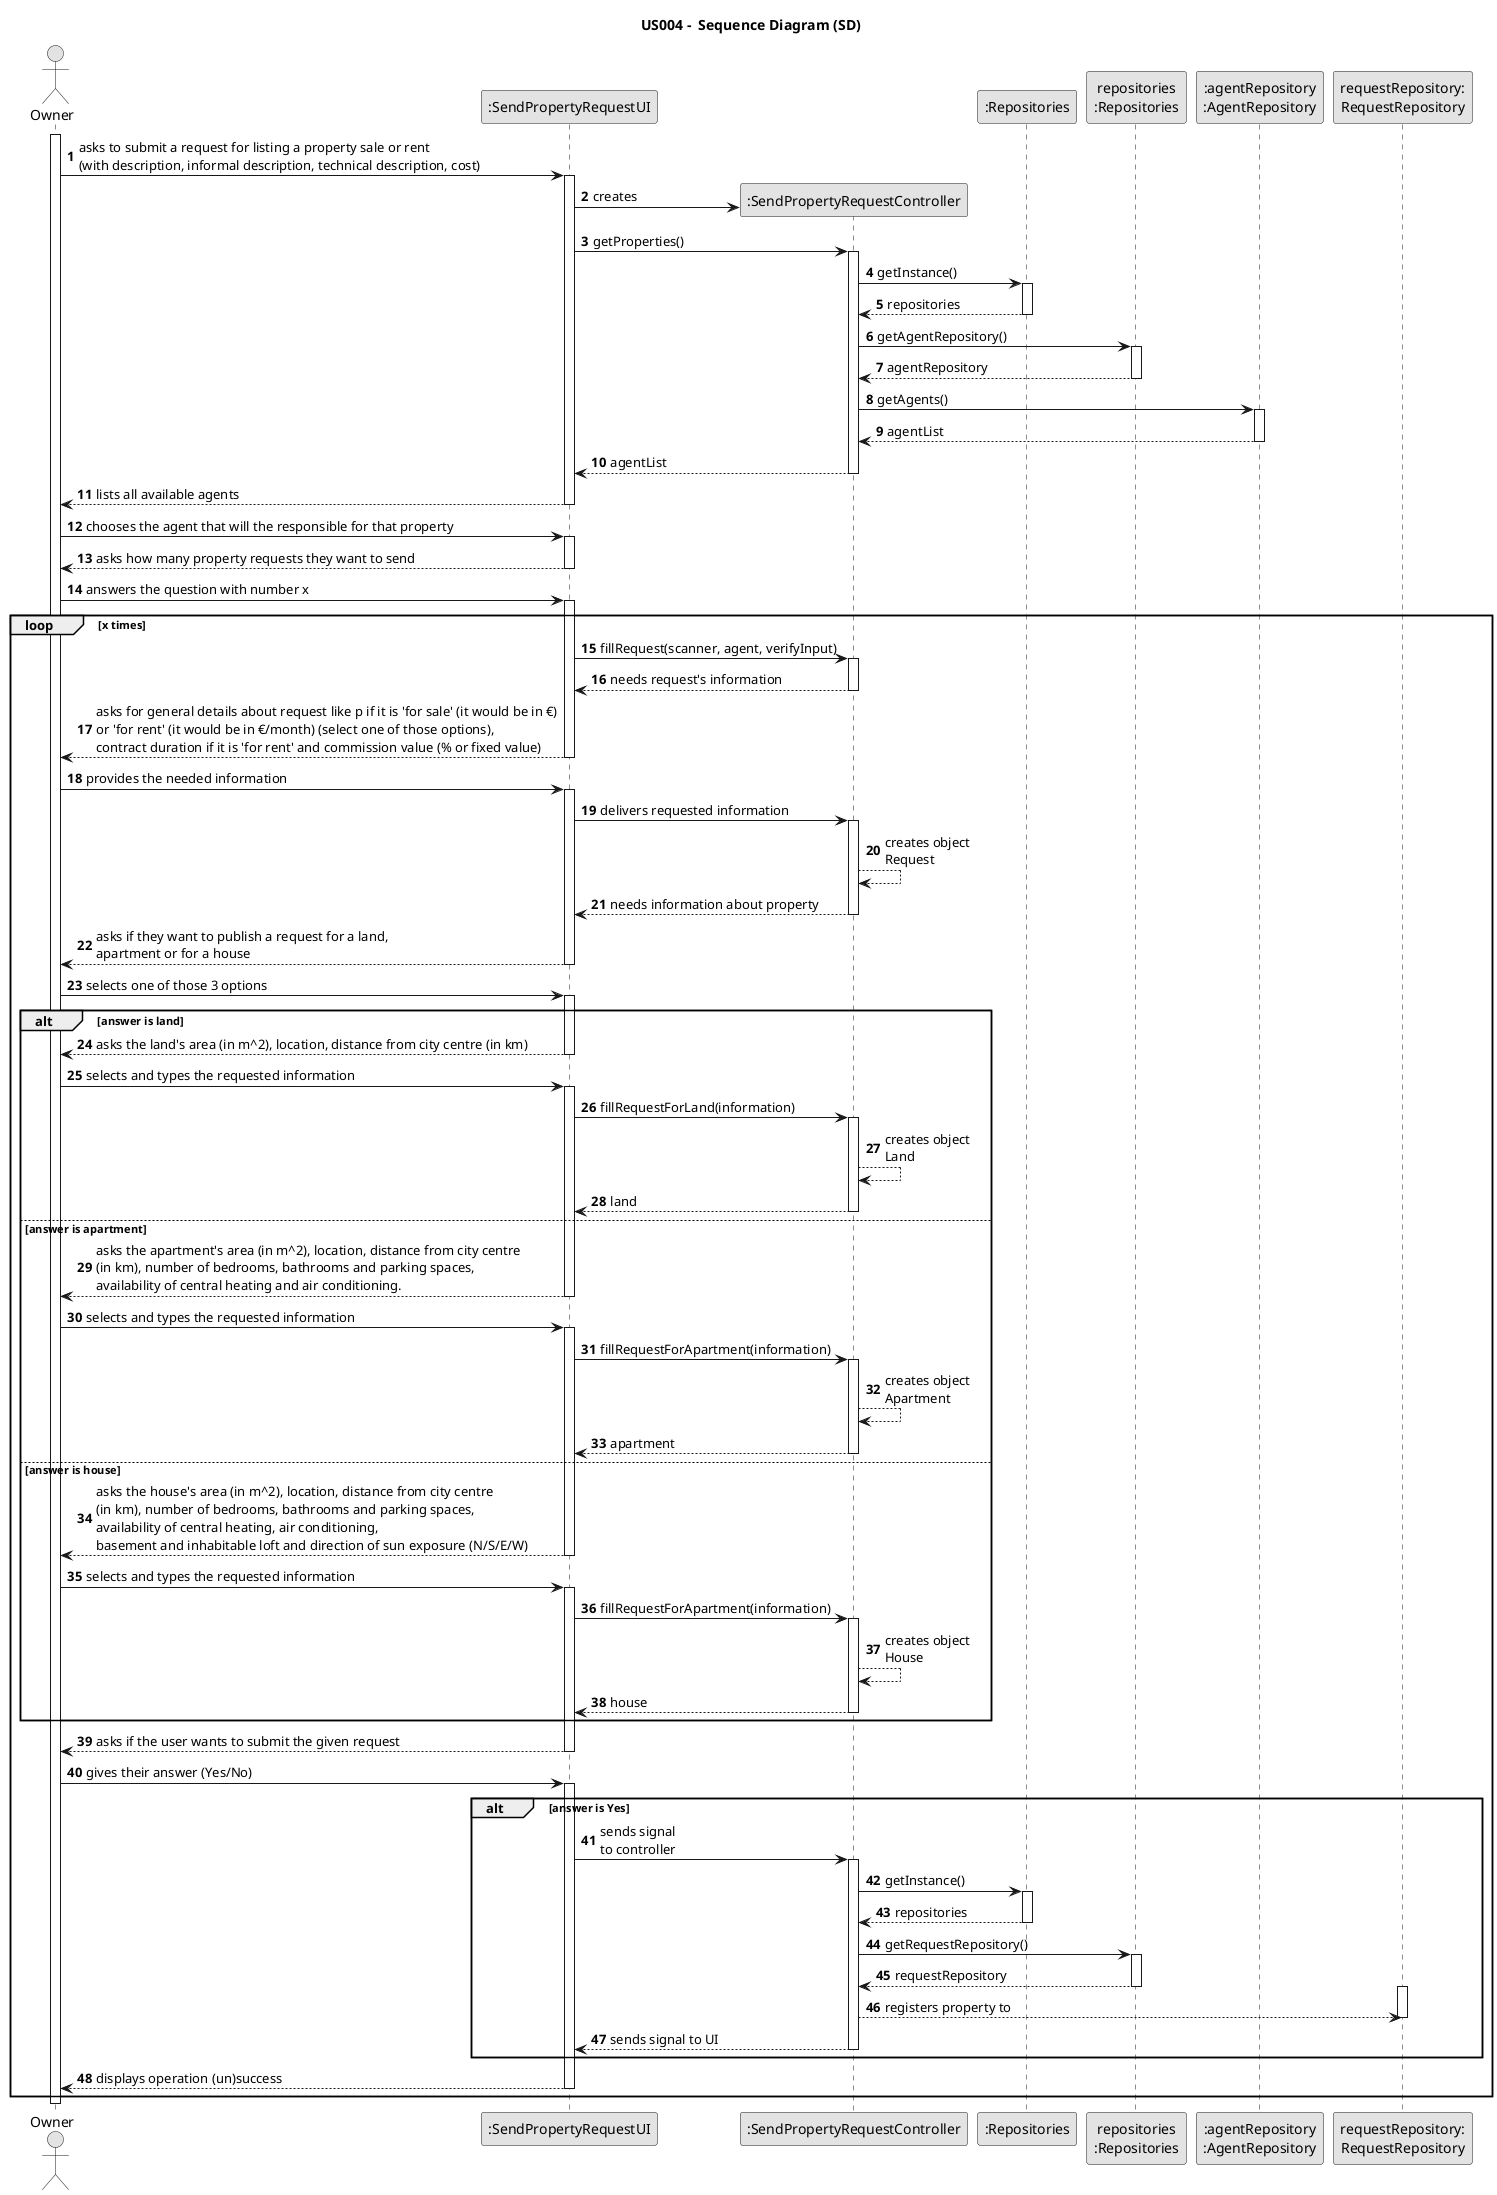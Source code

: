 @startuml
skinparam monochrome true
skinparam packageStyle rectangle
skinparam shadowing false

title US004 -  Sequence Diagram (SD)

autonumber

'hide footbox
actor "Owner" as Owner
participant ":SendPropertyRequestUI" as System
participant ":SendPropertyRequestController" as CTRL
participant ":Repositories" as RepositorySingleton
participant "repositories\n:Repositories" as PLAT
participant ":agentRepository\n:AgentRepository" as AgentRepository
participant "requestRepository:\nRequestRepository" as RequestRepository

activate Owner

Owner -> System : asks to submit a request for listing a property sale or rent\n(with description, informal description, technical description, cost)
    activate System

    System -> CTRL** : creates

    System -> CTRL : getProperties()
    activate CTRL

    CTRL -> RepositorySingleton : getInstance()
    activate RepositorySingleton

    RepositorySingleton --> CTRL: repositories
    deactivate RepositorySingleton

    CTRL -> PLAT : getAgentRepository()
    activate PLAT

    PLAT --> CTRL: agentRepository
    deactivate PLAT

    CTRL -> AgentRepository : getAgents()
    activate AgentRepository

    AgentRepository --> CTRL : agentList
    deactivate AgentRepository

    CTRL --> System : agentList
    deactivate CTRL

    System --> Owner : lists all available agents
    deactivate System

    Owner -> System : chooses the agent that will the responsible for that property
    activate System

    System --> Owner : asks how many property requests they want to send
    deactivate System

    Owner -> System : answers the question with number x
    activate System

    loop x times
        System -> CTRL : fillRequest(scanner, agent, verifyInput)
        activate CTRL
        CTRL --> System : needs request's information
        deactivate CTRL
        System --> Owner : asks for general details about request like p if it is 'for sale' (it would be in €)\nor 'for rent' (it would be in €/month) (select one of those options),\ncontract duration if it is 'for rent' and commission value (% or fixed value)
        deactivate System
        Owner -> System : provides the needed information
        activate System
        System -> CTRL : delivers requested information
        activate CTRL
        CTRL --> CTRL : creates object\nRequest
        CTRL --> System : needs information about property
        deactivate CTRL
        System --> Owner : asks if they want to publish a request for a land,\napartment or for a house
        deactivate System

        Owner -> System : selects one of those 3 options
        activate System
        alt answer is land
            System --> Owner : asks the land's area (in m^2), location, distance from city centre (in km)
            deactivate System
            Owner -> System : selects and types the requested information
            activate System
            System -> CTRL : fillRequestForLand(information)
            activate CTRL
            CTRL --> CTRL : creates object\nLand
            CTRL --> System : land
            deactivate CTRL
        else answer is apartment
            System --> Owner : asks the apartment's area (in m^2), location, distance from city centre\n(in km), number of bedrooms, bathrooms and parking spaces,\navailability of central heating and air conditioning.
            deactivate System
            Owner -> System : selects and types the requested information
            activate System
            System -> CTRL : fillRequestForApartment(information)
            activate CTRL
            CTRL --> CTRL : creates object\nApartment
            CTRL --> System : apartment
            deactivate CTRL
        else answer is house
            System --> Owner : asks the house's area (in m^2), location, distance from city centre\n(in km), number of bedrooms, bathrooms and parking spaces,\navailability of central heating, air conditioning,\nbasement and inhabitable loft and direction of sun exposure (N/S/E/W)
            deactivate System
            Owner -> System : selects and types the requested information
            activate System
            System -> CTRL : fillRequestForApartment(information)
            activate CTRL
            CTRL --> CTRL : creates object\nHouse
            CTRL --> System : house
            deactivate CTRL
        end
        System --> Owner : asks if the user wants to submit the given request
        deactivate System
        Owner -> System : gives their answer (Yes/No)
        activate System
        alt answer is Yes
            System -> CTRL : sends signal\nto controller
            activate CTRL
            CTRL -> RepositorySingleton : getInstance()
            activate RepositorySingleton

            RepositorySingleton --> CTRL: repositories
            deactivate RepositorySingleton

            CTRL -> PLAT : getRequestRepository()
            activate PLAT

            PLAT --> CTRL: requestRepository
            deactivate PLAT

            activate RequestRepository
            CTRL --> RequestRepository : registers property to
            deactivate RequestRepository
            CTRL --> System : sends signal to UI
            deactivate CTRL
        end
        System --> Owner : displays operation (un)success
        deactivate System
    end

deactivate Owner

@enduml